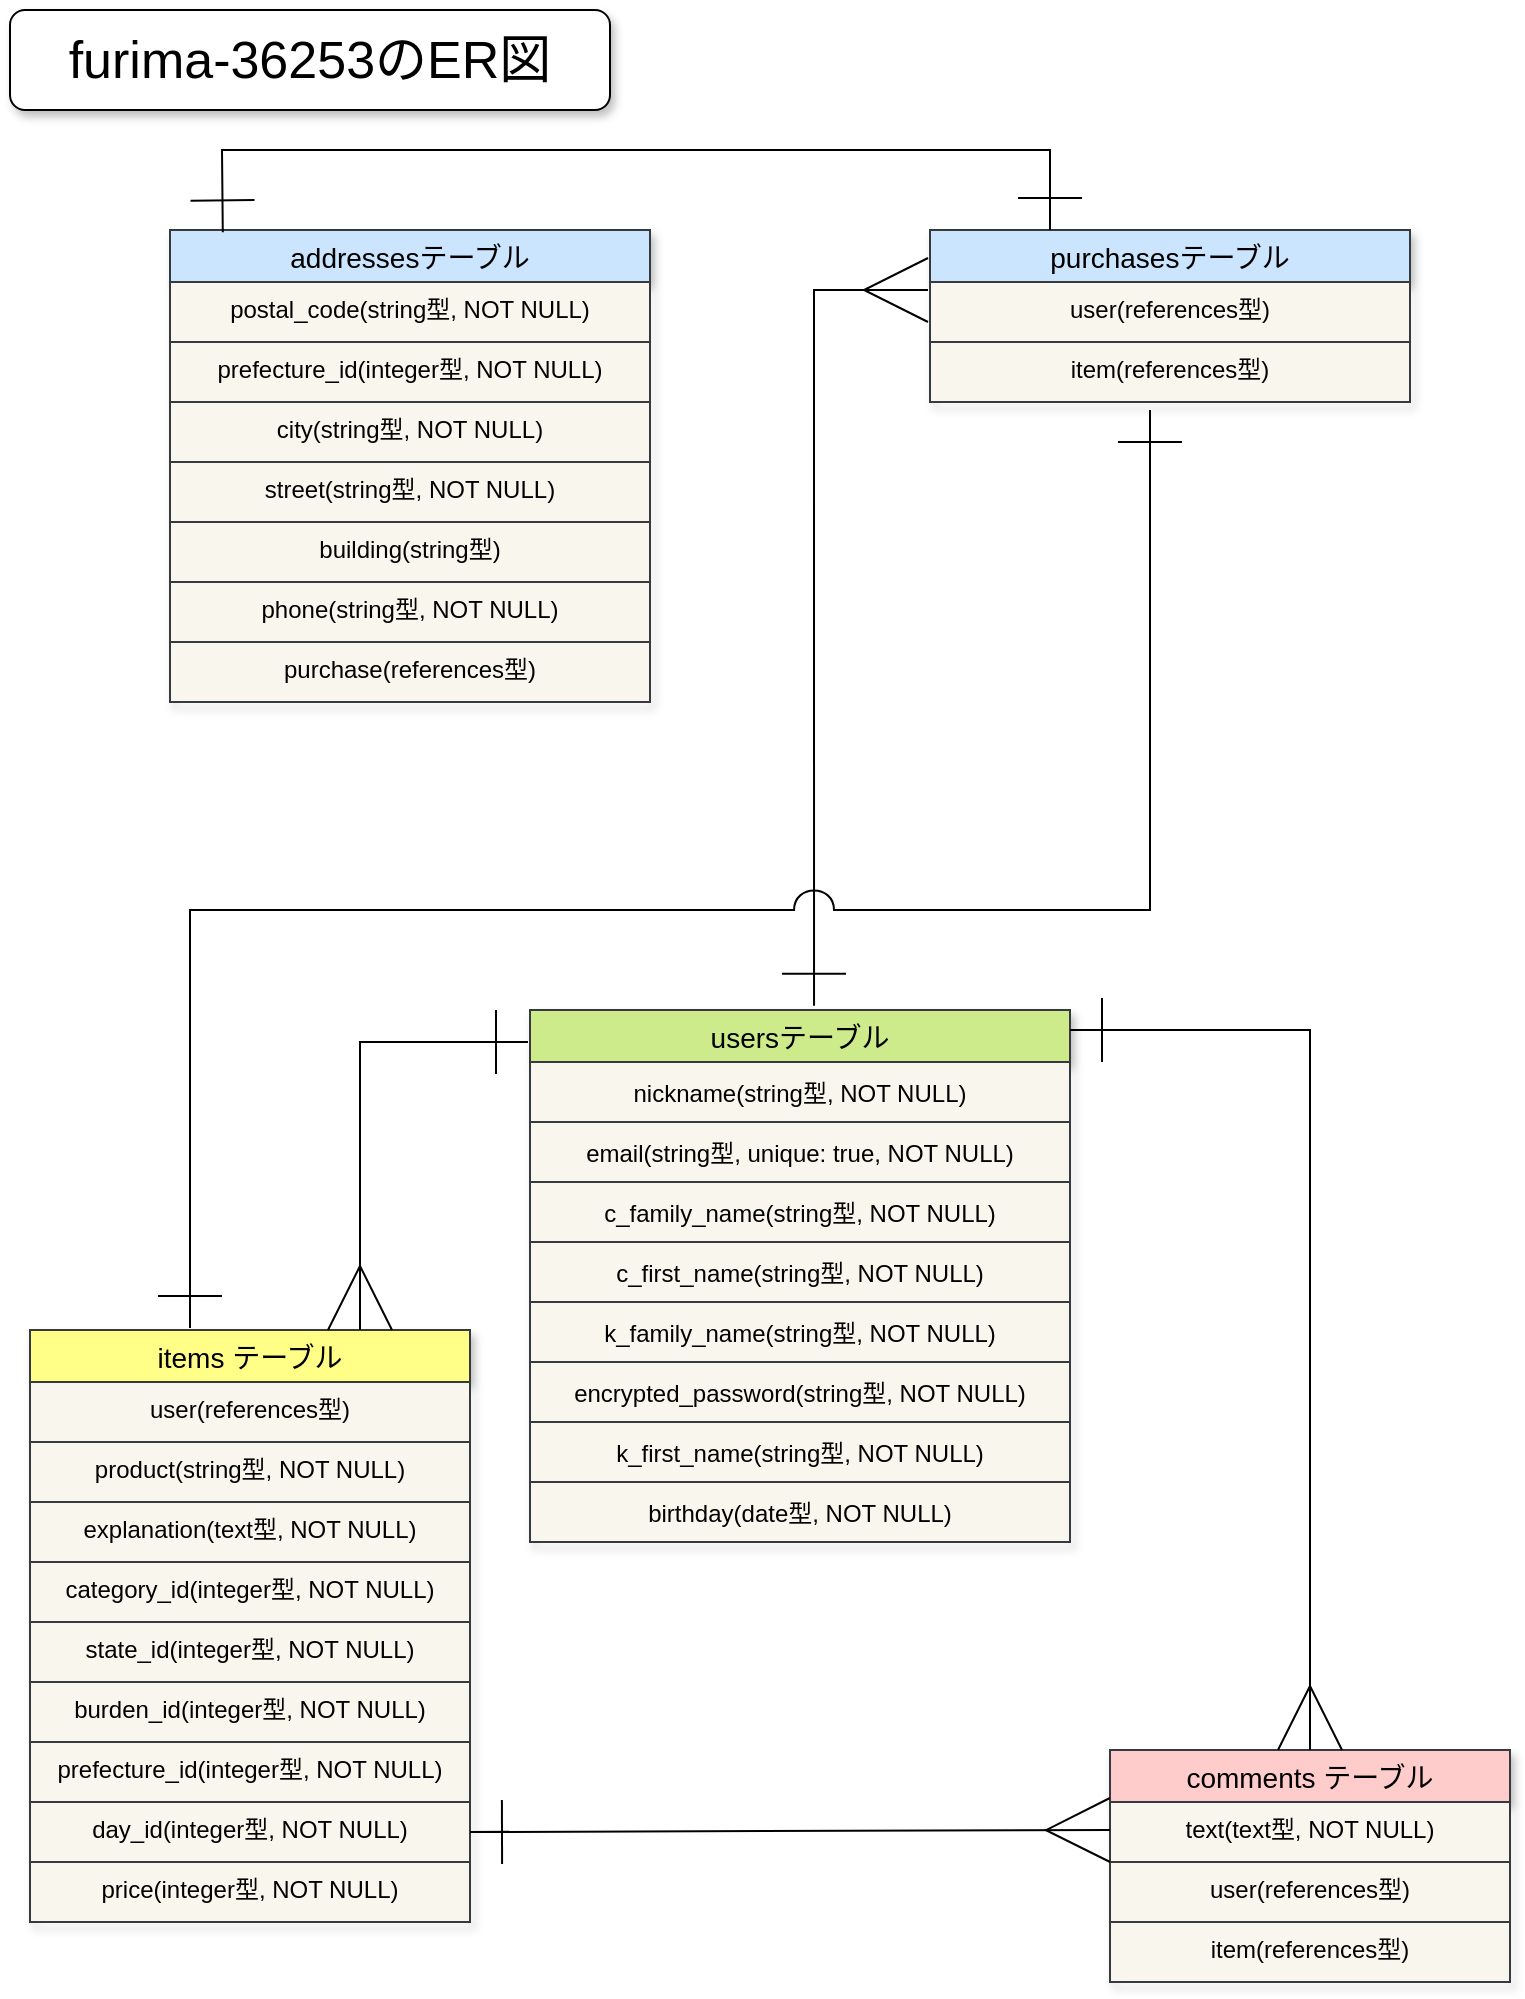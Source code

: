 <mxfile>
    <diagram id="JIKCbEdN0vsEGjFYZvYh" name="ページ1">
        <mxGraphModel dx="728" dy="591" grid="1" gridSize="10" guides="1" tooltips="1" connect="1" arrows="1" fold="1" page="1" pageScale="1" pageWidth="827" pageHeight="1169" math="0" shadow="0">
            <root>
                <mxCell id="0"/>
                <mxCell id="1" parent="0"/>
                <mxCell id="2" value="usersテーブル" style="swimlane;fontStyle=0;childLayout=stackLayout;horizontal=1;startSize=26;horizontalStack=0;resizeParent=1;resizeParentMax=0;resizeLast=0;collapsible=1;marginBottom=0;align=center;fontSize=14;verticalAlign=middle;direction=east;fillColor=#cdeb8b;strokeColor=#36393d;shadow=1;" parent="1" vertex="1">
                    <mxGeometry x="270" y="550" width="270" height="266" as="geometry">
                        <mxRectangle x="310" y="560" width="120" height="26" as="alternateBounds"/>
                    </mxGeometry>
                </mxCell>
                <mxCell id="3" value="nickname(string型, NOT NULL)" style="text;strokeColor=#36393d;fillColor=#f9f7ed;spacingLeft=4;spacingRight=4;overflow=hidden;rotatable=0;points=[[0,0.5],[1,0.5]];portConstraint=eastwest;fontSize=12;verticalAlign=middle;align=center;" parent="2" vertex="1">
                    <mxGeometry y="26" width="270" height="30" as="geometry"/>
                </mxCell>
                <mxCell id="4" value="email(string型, unique: true, NOT NULL)" style="text;strokeColor=#36393d;fillColor=#f9f7ed;spacingLeft=4;spacingRight=4;overflow=hidden;rotatable=0;points=[[0,0.5],[1,0.5]];portConstraint=eastwest;fontSize=12;verticalAlign=middle;align=center;" parent="2" vertex="1">
                    <mxGeometry y="56" width="270" height="30" as="geometry"/>
                </mxCell>
                <mxCell id="25" value="c_family_name(string型, NOT NULL)" style="text;strokeColor=#36393d;fillColor=#f9f7ed;spacingLeft=4;spacingRight=4;overflow=hidden;rotatable=0;points=[[0,0.5],[1,0.5]];portConstraint=eastwest;fontSize=12;verticalAlign=middle;shadow=0;align=center;" parent="2" vertex="1">
                    <mxGeometry y="86" width="270" height="30" as="geometry"/>
                </mxCell>
                <mxCell id="24" value="c_first_name(string型, NOT NULL)" style="text;strokeColor=#36393d;fillColor=#f9f7ed;spacingLeft=4;spacingRight=4;overflow=hidden;rotatable=0;points=[[0,0.5],[1,0.5]];portConstraint=eastwest;fontSize=12;verticalAlign=middle;shadow=0;align=center;" parent="2" vertex="1">
                    <mxGeometry y="116" width="270" height="30" as="geometry"/>
                </mxCell>
                <mxCell id="32" value="k_family_name(string型, NOT NULL)" style="text;strokeColor=#36393d;fillColor=#f9f7ed;spacingLeft=4;spacingRight=4;overflow=hidden;rotatable=0;points=[[0,0.5],[1,0.5]];portConstraint=eastwest;fontSize=12;verticalAlign=middle;shadow=0;align=center;" parent="2" vertex="1">
                    <mxGeometry y="146" width="270" height="30" as="geometry"/>
                </mxCell>
                <mxCell id="23" value="encrypted_password(string型, NOT NULL)" style="text;strokeColor=#36393d;fillColor=#f9f7ed;spacingLeft=4;spacingRight=4;overflow=hidden;rotatable=0;points=[[0,0.5],[1,0.5]];portConstraint=eastwest;fontSize=12;verticalAlign=middle;shadow=0;align=center;" parent="2" vertex="1">
                    <mxGeometry y="176" width="270" height="30" as="geometry"/>
                </mxCell>
                <mxCell id="31" value="k_first_name(string型, NOT NULL)" style="text;strokeColor=#36393d;fillColor=#f9f7ed;spacingLeft=4;spacingRight=4;overflow=hidden;rotatable=0;points=[[0,0.5],[1,0.5]];portConstraint=eastwest;fontSize=12;verticalAlign=middle;shadow=0;align=center;" parent="2" vertex="1">
                    <mxGeometry y="206" width="270" height="30" as="geometry"/>
                </mxCell>
                <mxCell id="29" value="birthday(date型, NOT NULL)" style="text;strokeColor=#36393d;fillColor=#f9f7ed;spacingLeft=4;spacingRight=4;overflow=hidden;rotatable=0;points=[[0,0.5],[1,0.5]];portConstraint=eastwest;fontSize=12;verticalAlign=middle;shadow=0;align=center;" parent="2" vertex="1">
                    <mxGeometry y="236" width="270" height="30" as="geometry"/>
                </mxCell>
                <mxCell id="6" value="items テーブル" style="swimlane;fontStyle=0;childLayout=stackLayout;horizontal=1;startSize=26;horizontalStack=0;resizeParent=1;resizeParentMax=0;resizeLast=0;collapsible=1;marginBottom=0;align=center;fontSize=14;fillColor=#ffff88;strokeColor=#36393d;shadow=1;swimlaneLine=0;" parent="1" vertex="1">
                    <mxGeometry x="20" y="710" width="220" height="296" as="geometry"/>
                </mxCell>
                <mxCell id="76" value="user(references型)" style="text;strokeColor=#36393d;fillColor=#f9f7ed;spacingLeft=4;spacingRight=4;overflow=hidden;rotatable=0;points=[[0,0.5],[1,0.5]];portConstraint=eastwest;fontSize=12;align=center;" vertex="1" parent="6">
                    <mxGeometry y="26" width="220" height="30" as="geometry"/>
                </mxCell>
                <mxCell id="8" value="product(string型, NOT NULL)" style="text;strokeColor=#36393d;fillColor=#f9f7ed;spacingLeft=4;spacingRight=4;overflow=hidden;rotatable=0;points=[[0,0.5],[1,0.5]];portConstraint=eastwest;fontSize=12;align=center;" parent="6" vertex="1">
                    <mxGeometry y="56" width="220" height="30" as="geometry"/>
                </mxCell>
                <mxCell id="52" value="explanation(text型, NOT NULL)" style="text;strokeColor=#36393d;fillColor=#f9f7ed;spacingLeft=4;spacingRight=4;overflow=hidden;rotatable=0;points=[[0,0.5],[1,0.5]];portConstraint=eastwest;fontSize=12;align=center;" parent="6" vertex="1">
                    <mxGeometry y="86" width="220" height="30" as="geometry"/>
                </mxCell>
                <mxCell id="51" value="category_id(integer型, NOT NULL)" style="text;strokeColor=#36393d;fillColor=#f9f7ed;spacingLeft=4;spacingRight=4;overflow=hidden;rotatable=0;points=[[0,0.5],[1,0.5]];portConstraint=eastwest;fontSize=12;align=center;" parent="6" vertex="1">
                    <mxGeometry y="116" width="220" height="30" as="geometry"/>
                </mxCell>
                <mxCell id="50" value="state_id(integer型, NOT NULL)" style="text;strokeColor=#36393d;fillColor=#f9f7ed;spacingLeft=4;spacingRight=4;overflow=hidden;rotatable=0;points=[[0,0.5],[1,0.5]];portConstraint=eastwest;fontSize=12;align=center;" parent="6" vertex="1">
                    <mxGeometry y="146" width="220" height="30" as="geometry"/>
                </mxCell>
                <mxCell id="49" value="burden_id(integer型, NOT NULL)" style="text;strokeColor=#36393d;fillColor=#f9f7ed;spacingLeft=4;spacingRight=4;overflow=hidden;rotatable=0;points=[[0,0.5],[1,0.5]];portConstraint=eastwest;fontSize=12;align=center;" parent="6" vertex="1">
                    <mxGeometry y="176" width="220" height="30" as="geometry"/>
                </mxCell>
                <mxCell id="48" value="prefecture_id(integer型, NOT NULL)" style="text;strokeColor=#36393d;fillColor=#f9f7ed;spacingLeft=4;spacingRight=4;overflow=hidden;rotatable=0;points=[[0,0.5],[1,0.5]];portConstraint=eastwest;fontSize=12;align=center;" parent="6" vertex="1">
                    <mxGeometry y="206" width="220" height="30" as="geometry"/>
                </mxCell>
                <mxCell id="47" value="day_id(integer型, NOT NULL)" style="text;strokeColor=#36393d;fillColor=#f9f7ed;spacingLeft=4;spacingRight=4;overflow=hidden;rotatable=0;points=[[0,0.5],[1,0.5]];portConstraint=eastwest;fontSize=12;align=center;" parent="6" vertex="1">
                    <mxGeometry y="236" width="220" height="30" as="geometry"/>
                </mxCell>
                <mxCell id="46" value="price(integer型, NOT NULL)" style="text;strokeColor=#36393d;fillColor=#f9f7ed;spacingLeft=4;spacingRight=4;overflow=hidden;rotatable=0;points=[[0,0.5],[1,0.5]];portConstraint=eastwest;fontSize=12;align=center;" parent="6" vertex="1">
                    <mxGeometry y="266" width="220" height="30" as="geometry"/>
                </mxCell>
                <mxCell id="10" value="comments テーブル" style="swimlane;fontStyle=0;childLayout=stackLayout;horizontal=1;startSize=26;horizontalStack=0;resizeParent=1;resizeParentMax=0;resizeLast=0;collapsible=1;marginBottom=0;align=center;fontSize=14;fillColor=#ffcccc;strokeColor=#36393d;shadow=1;" parent="1" vertex="1">
                    <mxGeometry x="560" y="920" width="200" height="116" as="geometry"/>
                </mxCell>
                <mxCell id="11" value="text(text型, NOT NULL)" style="text;strokeColor=#36393d;fillColor=#f9f7ed;spacingLeft=4;spacingRight=4;overflow=hidden;rotatable=0;points=[[0,0.5],[1,0.5]];portConstraint=eastwest;fontSize=12;align=center;" parent="10" vertex="1">
                    <mxGeometry y="26" width="200" height="30" as="geometry"/>
                </mxCell>
                <mxCell id="12" value="user(references型)" style="text;strokeColor=#36393d;fillColor=#f9f7ed;spacingLeft=4;spacingRight=4;overflow=hidden;rotatable=0;points=[[0,0.5],[1,0.5]];portConstraint=eastwest;fontSize=12;align=center;" parent="10" vertex="1">
                    <mxGeometry y="56" width="200" height="30" as="geometry"/>
                </mxCell>
                <mxCell id="13" value="item(references型)" style="text;strokeColor=#36393d;fillColor=#f9f7ed;spacingLeft=4;spacingRight=4;overflow=hidden;rotatable=0;points=[[0,0.5],[1,0.5]];portConstraint=eastwest;fontSize=12;align=center;" parent="10" vertex="1">
                    <mxGeometry y="86" width="200" height="30" as="geometry"/>
                </mxCell>
                <mxCell id="14" value="addressesテーブル" style="swimlane;fontStyle=0;childLayout=stackLayout;horizontal=1;startSize=26;horizontalStack=0;resizeParent=1;resizeParentMax=0;resizeLast=0;collapsible=1;marginBottom=0;align=center;fontSize=14;fillColor=#cce5ff;strokeColor=#36393d;shadow=1;" parent="1" vertex="1">
                    <mxGeometry x="90" y="160" width="240" height="236" as="geometry"/>
                </mxCell>
                <mxCell id="40" value="postal_code(string型, NOT NULL)" style="text;spacingLeft=4;spacingRight=4;overflow=hidden;rotatable=0;points=[[0,0.5],[1,0.5]];portConstraint=eastwest;fontSize=12;align=center;fillColor=#f9f7ed;strokeColor=#36393d;" parent="14" vertex="1">
                    <mxGeometry y="26" width="240" height="30" as="geometry"/>
                </mxCell>
                <mxCell id="39" value="prefecture_id(integer型, NOT NULL)" style="text;spacingLeft=4;spacingRight=4;overflow=hidden;rotatable=0;points=[[0,0.5],[1,0.5]];portConstraint=eastwest;fontSize=12;align=center;fillColor=#f9f7ed;strokeColor=#36393d;" parent="14" vertex="1">
                    <mxGeometry y="56" width="240" height="30" as="geometry"/>
                </mxCell>
                <mxCell id="38" value="city(string型, NOT NULL)" style="text;spacingLeft=4;spacingRight=4;overflow=hidden;rotatable=0;points=[[0,0.5],[1,0.5]];portConstraint=eastwest;fontSize=12;align=center;fillColor=#f9f7ed;strokeColor=#36393d;" parent="14" vertex="1">
                    <mxGeometry y="86" width="240" height="30" as="geometry"/>
                </mxCell>
                <mxCell id="44" value="street(string型, NOT NULL)" style="text;spacingLeft=4;spacingRight=4;overflow=hidden;rotatable=0;points=[[0,0.5],[1,0.5]];portConstraint=eastwest;fontSize=12;align=center;fillColor=#f9f7ed;strokeColor=#36393d;" parent="14" vertex="1">
                    <mxGeometry y="116" width="240" height="30" as="geometry"/>
                </mxCell>
                <mxCell id="43" value="building(string型)" style="text;spacingLeft=4;spacingRight=4;overflow=hidden;rotatable=0;points=[[0,0.5],[1,0.5]];portConstraint=eastwest;fontSize=12;align=center;fillColor=#f9f7ed;strokeColor=#36393d;" parent="14" vertex="1">
                    <mxGeometry y="146" width="240" height="30" as="geometry"/>
                </mxCell>
                <mxCell id="100" value="phone(string型, NOT NULL)" style="text;spacingLeft=4;spacingRight=4;overflow=hidden;rotatable=0;points=[[0,0.5],[1,0.5]];portConstraint=eastwest;fontSize=12;align=center;fillColor=#f9f7ed;strokeColor=#36393d;" vertex="1" parent="14">
                    <mxGeometry y="176" width="240" height="30" as="geometry"/>
                </mxCell>
                <mxCell id="42" value="purchase(references型)" style="text;spacingLeft=4;spacingRight=4;overflow=hidden;rotatable=0;points=[[0,0.5],[1,0.5]];portConstraint=eastwest;fontSize=12;align=center;fillColor=#f9f7ed;strokeColor=#36393d;" parent="14" vertex="1">
                    <mxGeometry y="206" width="240" height="30" as="geometry"/>
                </mxCell>
                <mxCell id="60" value="" style="endArrow=ERmany;html=1;rounded=0;fontSize=12;endFill=0;entryX=0.75;entryY=0;entryDx=0;entryDy=0;startArrow=ERone;startFill=0;endSize=30;startSize=30;" parent="1" target="6" edge="1">
                    <mxGeometry relative="1" as="geometry">
                        <mxPoint x="269" y="566" as="sourcePoint"/>
                        <mxPoint x="170" y="710" as="targetPoint"/>
                        <Array as="points">
                            <mxPoint x="185" y="566"/>
                        </Array>
                    </mxGeometry>
                </mxCell>
                <mxCell id="64" value="" style="endArrow=ERmany;html=1;rounded=0;fontSize=12;endFill=0;startArrow=ERone;startFill=0;exitX=1;exitY=0.5;exitDx=0;exitDy=0;endSize=30;targetPerimeterSpacing=0;startSize=30;" parent="1" source="47" edge="1">
                    <mxGeometry relative="1" as="geometry">
                        <mxPoint x="400" y="960" as="sourcePoint"/>
                        <mxPoint x="560" y="960" as="targetPoint"/>
                    </mxGeometry>
                </mxCell>
                <mxCell id="65" value="" style="resizable=0;html=1;align=right;verticalAlign=bottom;" parent="64" connectable="0" vertex="1">
                    <mxGeometry x="1" relative="1" as="geometry"/>
                </mxCell>
                <mxCell id="70" value="" style="endArrow=ERmany;html=1;rounded=0;fontSize=12;entryX=0.5;entryY=0;entryDx=0;entryDy=0;endFill=0;startArrow=ERone;startFill=0;endSize=30;startSize=30;" parent="1" target="10" edge="1">
                    <mxGeometry relative="1" as="geometry">
                        <mxPoint x="540" y="560" as="sourcePoint"/>
                        <mxPoint x="620" y="640" as="targetPoint"/>
                        <Array as="points">
                            <mxPoint x="660" y="560"/>
                        </Array>
                    </mxGeometry>
                </mxCell>
                <mxCell id="75" value="&lt;span&gt;furima-36253のER図&lt;/span&gt;" style="rounded=1;whiteSpace=wrap;html=1;shadow=1;fontSize=26;align=center;verticalAlign=middle;" parent="1" vertex="1">
                    <mxGeometry x="10" y="50" width="300" height="50" as="geometry"/>
                </mxCell>
                <mxCell id="77" value="purchasesテーブル" style="swimlane;fontStyle=0;childLayout=stackLayout;horizontal=1;startSize=26;horizontalStack=0;resizeParent=1;resizeParentMax=0;resizeLast=0;collapsible=1;marginBottom=0;align=center;fontSize=14;fillColor=#cce5ff;strokeColor=#36393d;shadow=1;" vertex="1" parent="1">
                    <mxGeometry x="470" y="160" width="240" height="86" as="geometry"/>
                </mxCell>
                <mxCell id="89" value="user(references型)" style="text;spacingLeft=4;spacingRight=4;overflow=hidden;rotatable=0;points=[[0,0.5],[1,0.5]];portConstraint=eastwest;fontSize=12;align=center;fillColor=#f9f7ed;strokeColor=#36393d;" vertex="1" parent="77">
                    <mxGeometry y="26" width="240" height="30" as="geometry"/>
                </mxCell>
                <mxCell id="97" value="item(references型)" style="text;spacingLeft=4;spacingRight=4;overflow=hidden;rotatable=0;points=[[0,0.5],[1,0.5]];portConstraint=eastwest;fontSize=12;align=center;fillColor=#f9f7ed;strokeColor=#36393d;" vertex="1" parent="77">
                    <mxGeometry y="56" width="240" height="30" as="geometry"/>
                </mxCell>
                <mxCell id="90" value="" style="endArrow=ERmany;html=1;rounded=0;exitX=0.526;exitY=-0.008;exitDx=0;exitDy=0;exitPerimeter=0;endFill=0;startArrow=ERone;startFill=0;endSize=30;startSize=30;" edge="1" parent="1" source="2">
                    <mxGeometry relative="1" as="geometry">
                        <mxPoint x="300" y="460" as="sourcePoint"/>
                        <mxPoint x="469" y="190" as="targetPoint"/>
                        <Array as="points">
                            <mxPoint x="412" y="190"/>
                        </Array>
                    </mxGeometry>
                </mxCell>
                <mxCell id="91" value="&lt;br&gt;" style="resizable=0;html=1;align=right;verticalAlign=bottom;" connectable="0" vertex="1" parent="90">
                    <mxGeometry x="1" relative="1" as="geometry"/>
                </mxCell>
                <mxCell id="93" value="" style="endArrow=ERone;html=1;rounded=0;startSize=30;endSize=30;startArrow=ERone;startFill=0;endFill=0;jumpStyle=arc;jumpSize=20;" edge="1" parent="1">
                    <mxGeometry relative="1" as="geometry">
                        <mxPoint x="100" y="709" as="sourcePoint"/>
                        <mxPoint x="580" y="250" as="targetPoint"/>
                        <Array as="points">
                            <mxPoint x="100" y="500"/>
                            <mxPoint x="580" y="500"/>
                            <mxPoint x="580" y="460"/>
                        </Array>
                    </mxGeometry>
                </mxCell>
                <mxCell id="94" value="&lt;br&gt;" style="resizable=0;html=1;align=right;verticalAlign=bottom;" connectable="0" vertex="1" parent="93">
                    <mxGeometry x="1" relative="1" as="geometry"/>
                </mxCell>
                <mxCell id="98" value="" style="endArrow=ERone;html=1;rounded=0;startSize=30;endSize=30;endFill=0;startArrow=ERone;startFill=0;entryX=0.25;entryY=0;entryDx=0;entryDy=0;exitX=0.11;exitY=0.005;exitDx=0;exitDy=0;exitPerimeter=0;" edge="1" parent="1" source="14" target="77">
                    <mxGeometry relative="1" as="geometry">
                        <mxPoint x="80" y="300" as="sourcePoint"/>
                        <mxPoint x="120" y="400" as="targetPoint"/>
                        <Array as="points">
                            <mxPoint x="116" y="120"/>
                            <mxPoint x="530" y="120"/>
                        </Array>
                    </mxGeometry>
                </mxCell>
                <mxCell id="99" value="" style="resizable=0;html=1;align=right;verticalAlign=bottom;" connectable="0" vertex="1" parent="98">
                    <mxGeometry x="1" relative="1" as="geometry"/>
                </mxCell>
            </root>
        </mxGraphModel>
    </diagram>
</mxfile>